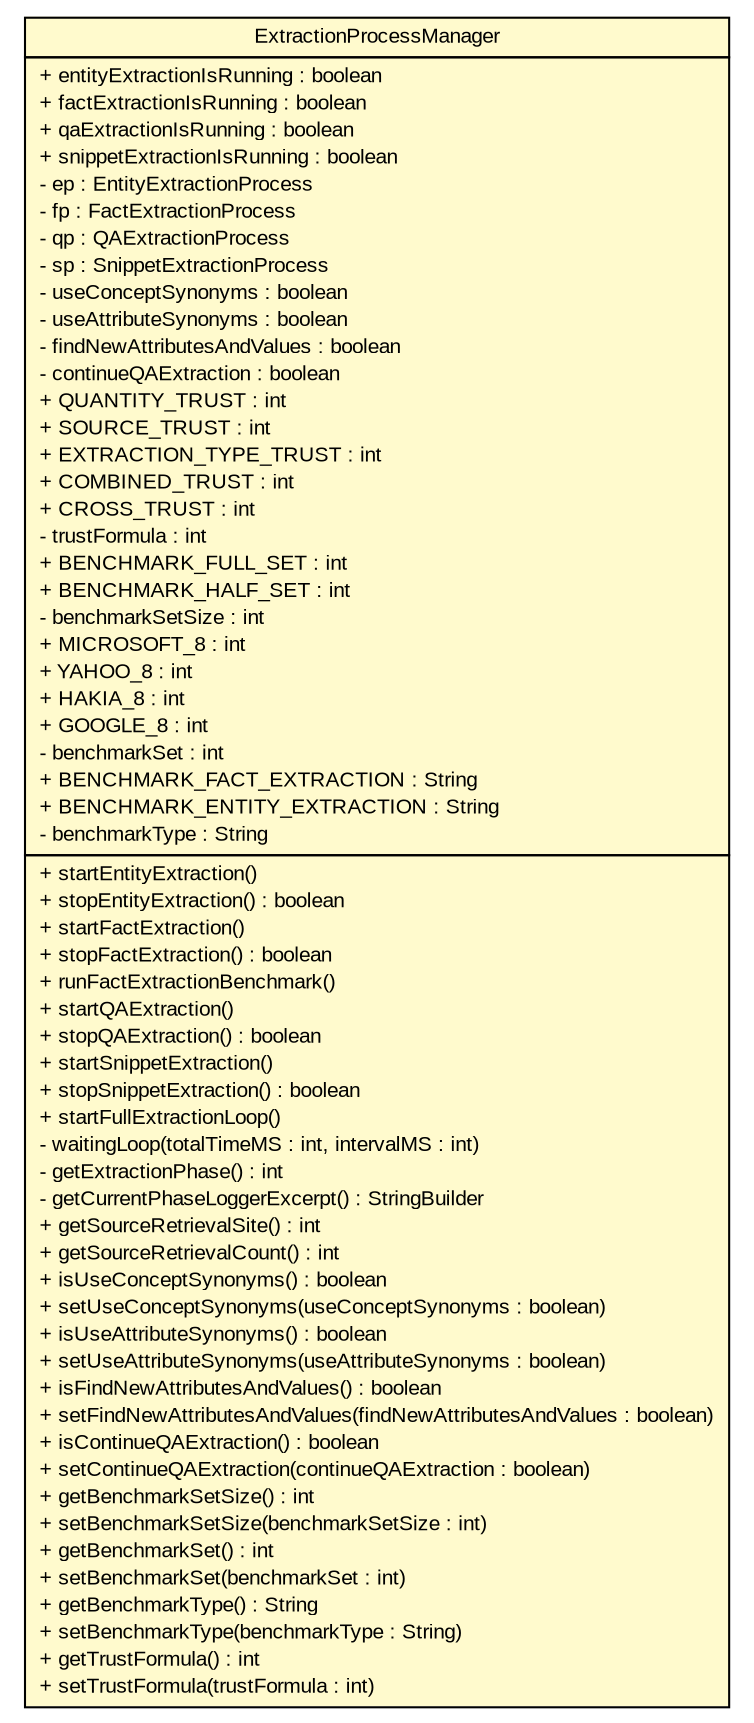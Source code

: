 #!/usr/local/bin/dot
#
# Class diagram 
# Generated by UMLGraph version 5.2 (http://www.umlgraph.org/)
#

digraph G {
	edge [fontname="arial",fontsize=10,labelfontname="arial",labelfontsize=10];
	node [fontname="arial",fontsize=10,shape=plaintext];
	nodesep=0.25;
	ranksep=0.5;
	// tud.iir.extraction.ExtractionProcessManager
	c21477 [label=<<table title="tud.iir.extraction.ExtractionProcessManager" border="0" cellborder="1" cellspacing="0" cellpadding="2" port="p" bgcolor="lemonChiffon" href="./ExtractionProcessManager.html">
		<tr><td><table border="0" cellspacing="0" cellpadding="1">
<tr><td align="center" balign="center"> ExtractionProcessManager </td></tr>
		</table></td></tr>
		<tr><td><table border="0" cellspacing="0" cellpadding="1">
<tr><td align="left" balign="left"> + entityExtractionIsRunning : boolean </td></tr>
<tr><td align="left" balign="left"> + factExtractionIsRunning : boolean </td></tr>
<tr><td align="left" balign="left"> + qaExtractionIsRunning : boolean </td></tr>
<tr><td align="left" balign="left"> + snippetExtractionIsRunning : boolean </td></tr>
<tr><td align="left" balign="left"> - ep : EntityExtractionProcess </td></tr>
<tr><td align="left" balign="left"> - fp : FactExtractionProcess </td></tr>
<tr><td align="left" balign="left"> - qp : QAExtractionProcess </td></tr>
<tr><td align="left" balign="left"> - sp : SnippetExtractionProcess </td></tr>
<tr><td align="left" balign="left"> - useConceptSynonyms : boolean </td></tr>
<tr><td align="left" balign="left"> - useAttributeSynonyms : boolean </td></tr>
<tr><td align="left" balign="left"> - findNewAttributesAndValues : boolean </td></tr>
<tr><td align="left" balign="left"> - continueQAExtraction : boolean </td></tr>
<tr><td align="left" balign="left"> + QUANTITY_TRUST : int </td></tr>
<tr><td align="left" balign="left"> + SOURCE_TRUST : int </td></tr>
<tr><td align="left" balign="left"> + EXTRACTION_TYPE_TRUST : int </td></tr>
<tr><td align="left" balign="left"> + COMBINED_TRUST : int </td></tr>
<tr><td align="left" balign="left"> + CROSS_TRUST : int </td></tr>
<tr><td align="left" balign="left"> - trustFormula : int </td></tr>
<tr><td align="left" balign="left"> + BENCHMARK_FULL_SET : int </td></tr>
<tr><td align="left" balign="left"> + BENCHMARK_HALF_SET : int </td></tr>
<tr><td align="left" balign="left"> - benchmarkSetSize : int </td></tr>
<tr><td align="left" balign="left"> + MICROSOFT_8 : int </td></tr>
<tr><td align="left" balign="left"> + YAHOO_8 : int </td></tr>
<tr><td align="left" balign="left"> + HAKIA_8 : int </td></tr>
<tr><td align="left" balign="left"> + GOOGLE_8 : int </td></tr>
<tr><td align="left" balign="left"> - benchmarkSet : int </td></tr>
<tr><td align="left" balign="left"> + BENCHMARK_FACT_EXTRACTION : String </td></tr>
<tr><td align="left" balign="left"> + BENCHMARK_ENTITY_EXTRACTION : String </td></tr>
<tr><td align="left" balign="left"> - benchmarkType : String </td></tr>
		</table></td></tr>
		<tr><td><table border="0" cellspacing="0" cellpadding="1">
<tr><td align="left" balign="left"> + startEntityExtraction() </td></tr>
<tr><td align="left" balign="left"> + stopEntityExtraction() : boolean </td></tr>
<tr><td align="left" balign="left"> + startFactExtraction() </td></tr>
<tr><td align="left" balign="left"> + stopFactExtraction() : boolean </td></tr>
<tr><td align="left" balign="left"> + runFactExtractionBenchmark() </td></tr>
<tr><td align="left" balign="left"> + startQAExtraction() </td></tr>
<tr><td align="left" balign="left"> + stopQAExtraction() : boolean </td></tr>
<tr><td align="left" balign="left"> + startSnippetExtraction() </td></tr>
<tr><td align="left" balign="left"> + stopSnippetExtraction() : boolean </td></tr>
<tr><td align="left" balign="left"> + startFullExtractionLoop() </td></tr>
<tr><td align="left" balign="left"> - waitingLoop(totalTimeMS : int, intervalMS : int) </td></tr>
<tr><td align="left" balign="left"> - getExtractionPhase() : int </td></tr>
<tr><td align="left" balign="left"> - getCurrentPhaseLoggerExcerpt() : StringBuilder </td></tr>
<tr><td align="left" balign="left"> + getSourceRetrievalSite() : int </td></tr>
<tr><td align="left" balign="left"> + getSourceRetrievalCount() : int </td></tr>
<tr><td align="left" balign="left"> + isUseConceptSynonyms() : boolean </td></tr>
<tr><td align="left" balign="left"> + setUseConceptSynonyms(useConceptSynonyms : boolean) </td></tr>
<tr><td align="left" balign="left"> + isUseAttributeSynonyms() : boolean </td></tr>
<tr><td align="left" balign="left"> + setUseAttributeSynonyms(useAttributeSynonyms : boolean) </td></tr>
<tr><td align="left" balign="left"> + isFindNewAttributesAndValues() : boolean </td></tr>
<tr><td align="left" balign="left"> + setFindNewAttributesAndValues(findNewAttributesAndValues : boolean) </td></tr>
<tr><td align="left" balign="left"> + isContinueQAExtraction() : boolean </td></tr>
<tr><td align="left" balign="left"> + setContinueQAExtraction(continueQAExtraction : boolean) </td></tr>
<tr><td align="left" balign="left"> + getBenchmarkSetSize() : int </td></tr>
<tr><td align="left" balign="left"> + setBenchmarkSetSize(benchmarkSetSize : int) </td></tr>
<tr><td align="left" balign="left"> + getBenchmarkSet() : int </td></tr>
<tr><td align="left" balign="left"> + setBenchmarkSet(benchmarkSet : int) </td></tr>
<tr><td align="left" balign="left"> + getBenchmarkType() : String </td></tr>
<tr><td align="left" balign="left"> + setBenchmarkType(benchmarkType : String) </td></tr>
<tr><td align="left" balign="left"> + getTrustFormula() : int </td></tr>
<tr><td align="left" balign="left"> + setTrustFormula(trustFormula : int) </td></tr>
		</table></td></tr>
		</table>>, fontname="arial", fontcolor="black", fontsize=10.0];
}

